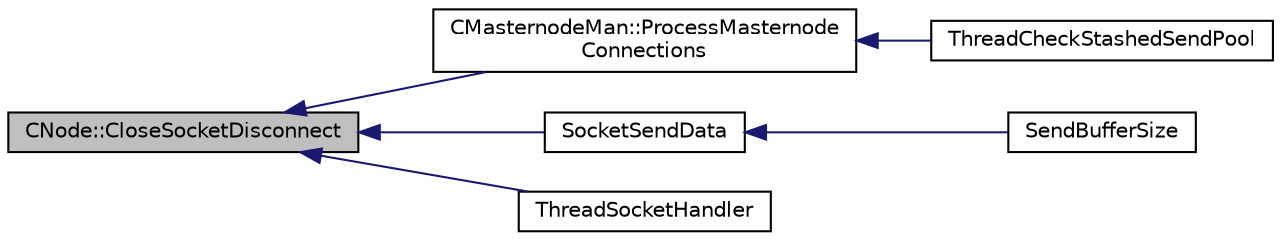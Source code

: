 digraph "CNode::CloseSocketDisconnect"
{
  edge [fontname="Helvetica",fontsize="10",labelfontname="Helvetica",labelfontsize="10"];
  node [fontname="Helvetica",fontsize="10",shape=record];
  rankdir="LR";
  Node56 [label="CNode::CloseSocketDisconnect",height=0.2,width=0.4,color="black", fillcolor="grey75", style="filled", fontcolor="black"];
  Node56 -> Node57 [dir="back",color="midnightblue",fontsize="10",style="solid",fontname="Helvetica"];
  Node57 [label="CMasternodeMan::ProcessMasternode\lConnections",height=0.2,width=0.4,color="black", fillcolor="white", style="filled",URL="$class_c_masternode_man.html#ad8a9994f53e2d6385b8caba4cd5ee4b9"];
  Node57 -> Node58 [dir="back",color="midnightblue",fontsize="10",style="solid",fontname="Helvetica"];
  Node58 [label="ThreadCheckStashedSendPool",height=0.2,width=0.4,color="black", fillcolor="white", style="filled",URL="$stashedsend_8h.html#ab583ddc86effded8432ea5387f77d883"];
  Node56 -> Node59 [dir="back",color="midnightblue",fontsize="10",style="solid",fontname="Helvetica"];
  Node59 [label="SocketSendData",height=0.2,width=0.4,color="black", fillcolor="white", style="filled",URL="$net_8h.html#aff6b7f2f213ce1e8d3aea65c41c99cb8"];
  Node59 -> Node60 [dir="back",color="midnightblue",fontsize="10",style="solid",fontname="Helvetica"];
  Node60 [label="SendBufferSize",height=0.2,width=0.4,color="black", fillcolor="white", style="filled",URL="$net_8h.html#a13f289d6233bd32b78a38793f76bdccb"];
  Node56 -> Node61 [dir="back",color="midnightblue",fontsize="10",style="solid",fontname="Helvetica"];
  Node61 [label="ThreadSocketHandler",height=0.2,width=0.4,color="black", fillcolor="white", style="filled",URL="$net_8cpp.html#aa1111c12121e039bbd8eedb556e4514a"];
}
